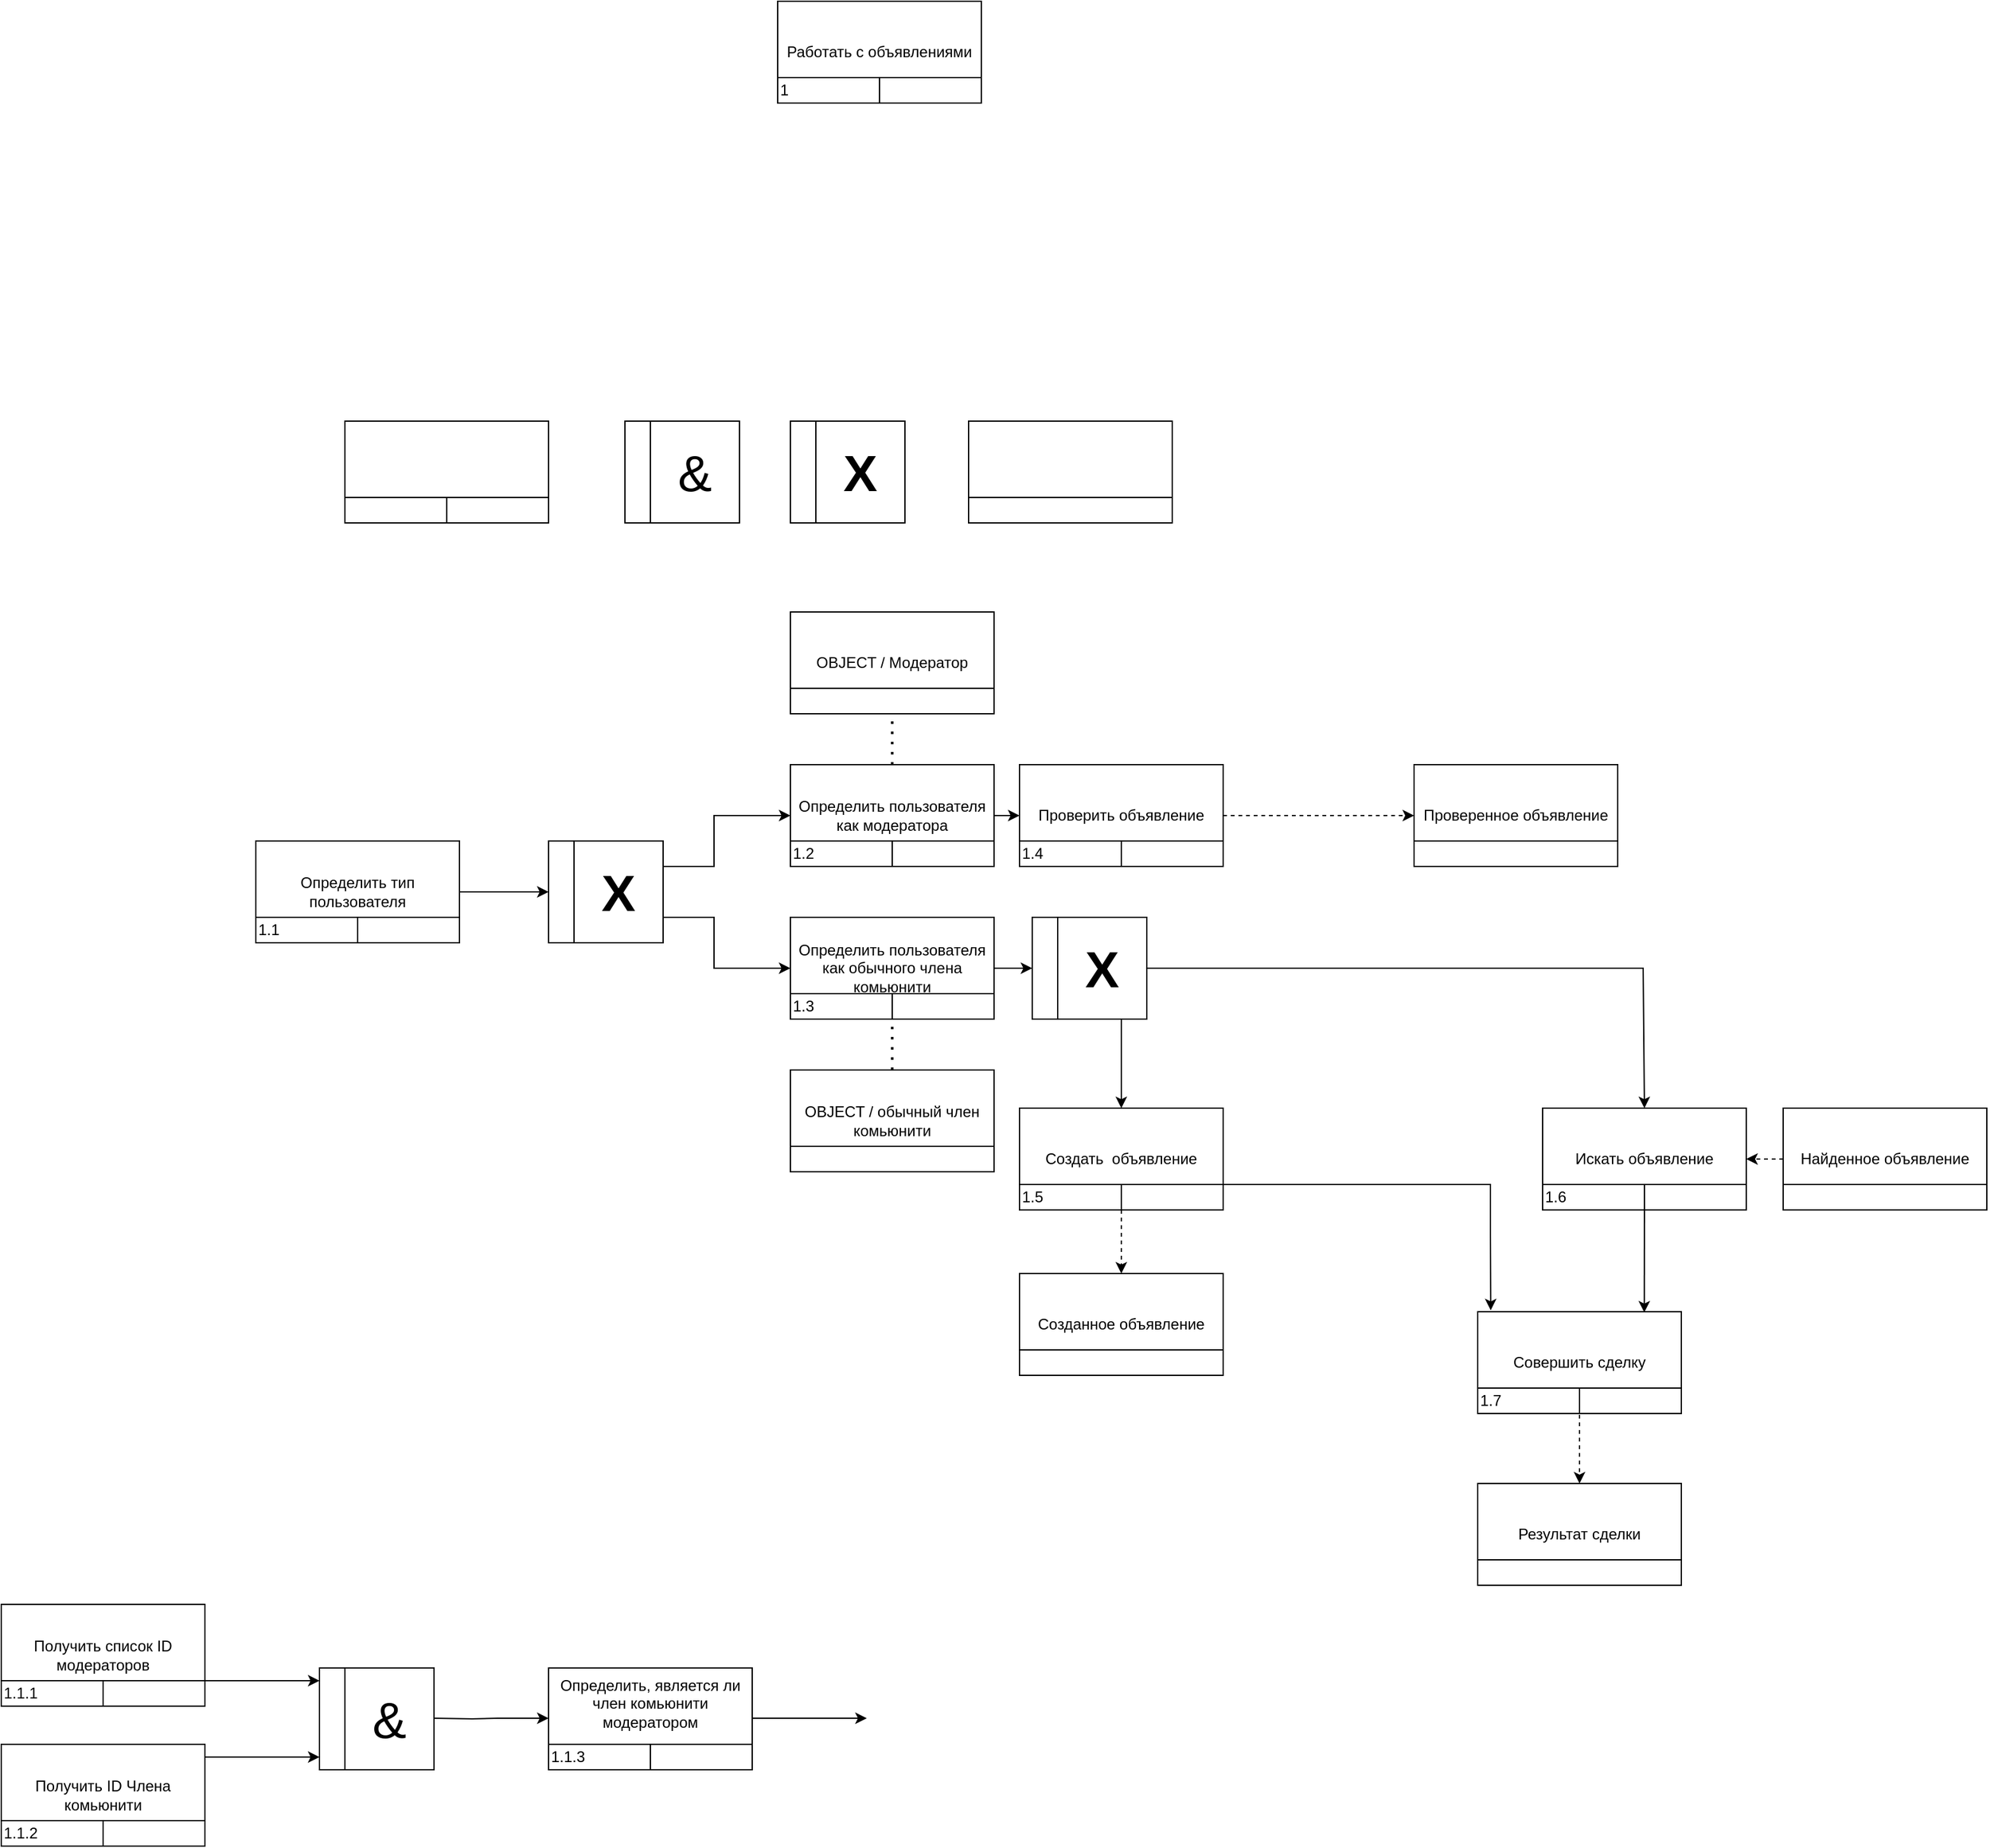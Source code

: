 <mxfile version="20.6.0" type="device"><diagram id="FwZdg2TpdPW3VDdeJU73" name="Страница 1"><mxGraphModel dx="1461" dy="1990" grid="1" gridSize="10" guides="1" tooltips="1" connect="1" arrows="1" fold="1" page="1" pageScale="1" pageWidth="827" pageHeight="1169" math="0" shadow="0"><root><mxCell id="0"/><mxCell id="1" parent="0"/><mxCell id="3XyFyOIq_jIV532k7MAP-18" value="ё" style="group" parent="1" vertex="1" connectable="0"><mxGeometry x="350" y="-30" width="160" height="80" as="geometry"/></mxCell><mxCell id="3XyFyOIq_jIV532k7MAP-9" value="" style="rounded=0;whiteSpace=wrap;html=1;" parent="3XyFyOIq_jIV532k7MAP-18" vertex="1"><mxGeometry width="160" height="80" as="geometry"/></mxCell><mxCell id="3XyFyOIq_jIV532k7MAP-10" value="" style="endArrow=none;html=1;rounded=0;exitX=0;exitY=0.75;exitDx=0;exitDy=0;entryX=1;entryY=0.75;entryDx=0;entryDy=0;" parent="3XyFyOIq_jIV532k7MAP-18" source="3XyFyOIq_jIV532k7MAP-9" target="3XyFyOIq_jIV532k7MAP-9" edge="1"><mxGeometry width="50" height="50" relative="1" as="geometry"><mxPoint x="90" y="80" as="sourcePoint"/><mxPoint x="140" y="30" as="targetPoint"/></mxGeometry></mxCell><mxCell id="3XyFyOIq_jIV532k7MAP-11" value="" style="rounded=0;whiteSpace=wrap;html=1;" parent="3XyFyOIq_jIV532k7MAP-18" vertex="1"><mxGeometry y="60" width="80" height="20" as="geometry"/></mxCell><mxCell id="3XyFyOIq_jIV532k7MAP-19" value="" style="group" parent="1" vertex="1" connectable="0"><mxGeometry x="570" y="-30" width="90" height="80" as="geometry"/></mxCell><mxCell id="3XyFyOIq_jIV532k7MAP-15" value="&amp;amp;" style="rounded=0;whiteSpace=wrap;html=1;fontSize=40;align=center;" parent="3XyFyOIq_jIV532k7MAP-19" vertex="1"><mxGeometry x="20" width="70" height="80" as="geometry"/></mxCell><mxCell id="3XyFyOIq_jIV532k7MAP-16" value="" style="rounded=0;whiteSpace=wrap;html=1;" parent="3XyFyOIq_jIV532k7MAP-19" vertex="1"><mxGeometry width="20" height="80" as="geometry"/></mxCell><mxCell id="3XyFyOIq_jIV532k7MAP-24" value="" style="group" parent="3XyFyOIq_jIV532k7MAP-19" vertex="1" connectable="0"><mxGeometry width="90" height="80" as="geometry"/></mxCell><mxCell id="3XyFyOIq_jIV532k7MAP-25" value="&amp;amp;" style="rounded=0;whiteSpace=wrap;html=1;fontSize=40;align=center;" parent="3XyFyOIq_jIV532k7MAP-24" vertex="1"><mxGeometry x="20" width="70" height="80" as="geometry"/></mxCell><mxCell id="3XyFyOIq_jIV532k7MAP-26" value="" style="rounded=0;whiteSpace=wrap;html=1;" parent="3XyFyOIq_jIV532k7MAP-24" vertex="1"><mxGeometry width="20" height="80" as="geometry"/></mxCell><mxCell id="3XyFyOIq_jIV532k7MAP-20" value="ё" style="group;align=left;" parent="1" vertex="1" connectable="0"><mxGeometry x="280" y="300" width="160" height="80" as="geometry"/></mxCell><mxCell id="3XyFyOIq_jIV532k7MAP-21" value="Определить тип пользователя" style="rounded=0;whiteSpace=wrap;html=1;" parent="3XyFyOIq_jIV532k7MAP-20" vertex="1"><mxGeometry width="160" height="80" as="geometry"/></mxCell><mxCell id="3XyFyOIq_jIV532k7MAP-22" value="" style="endArrow=none;html=1;rounded=0;exitX=0;exitY=0.75;exitDx=0;exitDy=0;entryX=1;entryY=0.75;entryDx=0;entryDy=0;" parent="3XyFyOIq_jIV532k7MAP-20" source="3XyFyOIq_jIV532k7MAP-21" target="3XyFyOIq_jIV532k7MAP-21" edge="1"><mxGeometry width="50" height="50" relative="1" as="geometry"><mxPoint x="90" y="80" as="sourcePoint"/><mxPoint x="140" y="30" as="targetPoint"/></mxGeometry></mxCell><mxCell id="3XyFyOIq_jIV532k7MAP-23" value="1.1" style="rounded=0;whiteSpace=wrap;html=1;align=left;" parent="3XyFyOIq_jIV532k7MAP-20" vertex="1"><mxGeometry y="60" width="80" height="20" as="geometry"/></mxCell><mxCell id="3XyFyOIq_jIV532k7MAP-31" value="" style="group" parent="1" vertex="1" connectable="0"><mxGeometry x="700" y="-30" width="90" height="80" as="geometry"/></mxCell><mxCell id="3XyFyOIq_jIV532k7MAP-32" value="&amp;amp;" style="rounded=0;whiteSpace=wrap;html=1;fontSize=40;align=center;" parent="3XyFyOIq_jIV532k7MAP-31" vertex="1"><mxGeometry x="20" width="70" height="80" as="geometry"/></mxCell><mxCell id="3XyFyOIq_jIV532k7MAP-33" value="" style="rounded=0;whiteSpace=wrap;html=1;" parent="3XyFyOIq_jIV532k7MAP-31" vertex="1"><mxGeometry width="20" height="80" as="geometry"/></mxCell><mxCell id="3XyFyOIq_jIV532k7MAP-34" value="" style="group" parent="3XyFyOIq_jIV532k7MAP-31" vertex="1" connectable="0"><mxGeometry width="90" height="80" as="geometry"/></mxCell><mxCell id="3XyFyOIq_jIV532k7MAP-35" value="&lt;b&gt;X&lt;/b&gt;" style="rounded=0;whiteSpace=wrap;html=1;fontSize=40;align=center;" parent="3XyFyOIq_jIV532k7MAP-34" vertex="1"><mxGeometry x="20" width="70" height="80" as="geometry"/></mxCell><mxCell id="3XyFyOIq_jIV532k7MAP-36" value="" style="rounded=0;whiteSpace=wrap;html=1;" parent="3XyFyOIq_jIV532k7MAP-34" vertex="1"><mxGeometry width="20" height="80" as="geometry"/></mxCell><mxCell id="3XyFyOIq_jIV532k7MAP-37" value="" style="group" parent="1" vertex="1" connectable="0"><mxGeometry x="510" y="300" width="90" height="80" as="geometry"/></mxCell><mxCell id="3XyFyOIq_jIV532k7MAP-38" value="&amp;amp;" style="rounded=0;whiteSpace=wrap;html=1;fontSize=40;align=center;" parent="3XyFyOIq_jIV532k7MAP-37" vertex="1"><mxGeometry x="20" width="70" height="80" as="geometry"/></mxCell><mxCell id="3XyFyOIq_jIV532k7MAP-39" value="" style="rounded=0;whiteSpace=wrap;html=1;" parent="3XyFyOIq_jIV532k7MAP-37" vertex="1"><mxGeometry width="20" height="80" as="geometry"/></mxCell><mxCell id="3XyFyOIq_jIV532k7MAP-40" value="" style="group" parent="3XyFyOIq_jIV532k7MAP-37" vertex="1" connectable="0"><mxGeometry width="90" height="80" as="geometry"/></mxCell><mxCell id="3XyFyOIq_jIV532k7MAP-41" value="&lt;b&gt;X&lt;/b&gt;" style="rounded=0;whiteSpace=wrap;html=1;fontSize=40;align=center;" parent="3XyFyOIq_jIV532k7MAP-40" vertex="1"><mxGeometry x="20" width="70" height="80" as="geometry"/></mxCell><mxCell id="3XyFyOIq_jIV532k7MAP-42" value="" style="rounded=0;whiteSpace=wrap;html=1;" parent="3XyFyOIq_jIV532k7MAP-40" vertex="1"><mxGeometry width="20" height="80" as="geometry"/></mxCell><mxCell id="3XyFyOIq_jIV532k7MAP-43" value="" style="endArrow=classic;html=1;rounded=0;fontSize=40;exitX=1;exitY=0.5;exitDx=0;exitDy=0;entryX=0;entryY=0.5;entryDx=0;entryDy=0;" parent="1" source="3XyFyOIq_jIV532k7MAP-21" target="3XyFyOIq_jIV532k7MAP-42" edge="1"><mxGeometry width="50" height="50" relative="1" as="geometry"><mxPoint x="460" y="330.0" as="sourcePoint"/><mxPoint x="520" y="330.0" as="targetPoint"/></mxGeometry></mxCell><mxCell id="3XyFyOIq_jIV532k7MAP-44" value="1" style="group;verticalAlign=top;horizontal=1;" parent="1" vertex="1" connectable="0"><mxGeometry x="700" y="360" width="160" height="80" as="geometry"/></mxCell><mxCell id="3XyFyOIq_jIV532k7MAP-45" value="Определить пользователя как обычного члена комьюнити" style="rounded=0;whiteSpace=wrap;html=1;" parent="3XyFyOIq_jIV532k7MAP-44" vertex="1"><mxGeometry width="160" height="80" as="geometry"/></mxCell><mxCell id="3XyFyOIq_jIV532k7MAP-46" value="" style="endArrow=none;html=1;rounded=0;exitX=0;exitY=0.75;exitDx=0;exitDy=0;entryX=1;entryY=0.75;entryDx=0;entryDy=0;" parent="3XyFyOIq_jIV532k7MAP-44" source="3XyFyOIq_jIV532k7MAP-45" target="3XyFyOIq_jIV532k7MAP-45" edge="1"><mxGeometry width="50" height="50" relative="1" as="geometry"><mxPoint x="90" y="80" as="sourcePoint"/><mxPoint x="140" y="30" as="targetPoint"/></mxGeometry></mxCell><mxCell id="3XyFyOIq_jIV532k7MAP-47" value="1.3" style="rounded=0;whiteSpace=wrap;html=1;align=left;" parent="3XyFyOIq_jIV532k7MAP-44" vertex="1"><mxGeometry y="60" width="80" height="20" as="geometry"/></mxCell><mxCell id="3XyFyOIq_jIV532k7MAP-48" value="ё" style="group" parent="1" vertex="1" connectable="0"><mxGeometry x="700" y="240" width="160" height="80" as="geometry"/></mxCell><mxCell id="3XyFyOIq_jIV532k7MAP-49" value="Определить пользователя как модератора" style="rounded=0;whiteSpace=wrap;html=1;" parent="3XyFyOIq_jIV532k7MAP-48" vertex="1"><mxGeometry width="160" height="80" as="geometry"/></mxCell><mxCell id="3XyFyOIq_jIV532k7MAP-50" value="" style="endArrow=none;html=1;rounded=0;exitX=0;exitY=0.75;exitDx=0;exitDy=0;entryX=1;entryY=0.75;entryDx=0;entryDy=0;" parent="3XyFyOIq_jIV532k7MAP-48" source="3XyFyOIq_jIV532k7MAP-49" target="3XyFyOIq_jIV532k7MAP-49" edge="1"><mxGeometry width="50" height="50" relative="1" as="geometry"><mxPoint x="90" y="80" as="sourcePoint"/><mxPoint x="140" y="30" as="targetPoint"/></mxGeometry></mxCell><mxCell id="3XyFyOIq_jIV532k7MAP-51" value="1.2" style="rounded=0;whiteSpace=wrap;html=1;align=left;" parent="3XyFyOIq_jIV532k7MAP-48" vertex="1"><mxGeometry y="60" width="80" height="20" as="geometry"/></mxCell><mxCell id="3XyFyOIq_jIV532k7MAP-53" value="" style="endArrow=classic;html=1;rounded=0;fontSize=40;exitX=1;exitY=0.25;exitDx=0;exitDy=0;entryX=0;entryY=0.5;entryDx=0;entryDy=0;" parent="1" source="3XyFyOIq_jIV532k7MAP-41" target="3XyFyOIq_jIV532k7MAP-49" edge="1"><mxGeometry width="50" height="50" relative="1" as="geometry"><mxPoint x="610" y="339.55" as="sourcePoint"/><mxPoint x="680" y="339.55" as="targetPoint"/><Array as="points"><mxPoint x="640" y="320"/><mxPoint x="640" y="280"/></Array></mxGeometry></mxCell><mxCell id="3XyFyOIq_jIV532k7MAP-56" value="" style="endArrow=classic;html=1;rounded=0;fontSize=40;exitX=1;exitY=0.75;exitDx=0;exitDy=0;entryX=0;entryY=0.5;entryDx=0;entryDy=0;" parent="1" source="3XyFyOIq_jIV532k7MAP-41" target="3XyFyOIq_jIV532k7MAP-45" edge="1"><mxGeometry width="50" height="50" relative="1" as="geometry"><mxPoint x="610" y="360.0" as="sourcePoint"/><mxPoint x="710" y="320" as="targetPoint"/><Array as="points"><mxPoint x="640" y="360"/><mxPoint x="640" y="400"/></Array></mxGeometry></mxCell><mxCell id="3XyFyOIq_jIV532k7MAP-57" value="ё" style="group" parent="1" vertex="1" connectable="0"><mxGeometry x="880" y="240" width="160" height="80" as="geometry"/></mxCell><mxCell id="3XyFyOIq_jIV532k7MAP-58" value="Проверить объявление" style="rounded=0;whiteSpace=wrap;html=1;" parent="3XyFyOIq_jIV532k7MAP-57" vertex="1"><mxGeometry width="160" height="80" as="geometry"/></mxCell><mxCell id="3XyFyOIq_jIV532k7MAP-59" value="" style="endArrow=none;html=1;rounded=0;exitX=0;exitY=0.75;exitDx=0;exitDy=0;entryX=1;entryY=0.75;entryDx=0;entryDy=0;" parent="3XyFyOIq_jIV532k7MAP-57" source="3XyFyOIq_jIV532k7MAP-58" target="3XyFyOIq_jIV532k7MAP-58" edge="1"><mxGeometry width="50" height="50" relative="1" as="geometry"><mxPoint x="90" y="80" as="sourcePoint"/><mxPoint x="140" y="30" as="targetPoint"/></mxGeometry></mxCell><mxCell id="3XyFyOIq_jIV532k7MAP-60" value="1.4" style="rounded=0;whiteSpace=wrap;html=1;align=left;" parent="3XyFyOIq_jIV532k7MAP-57" vertex="1"><mxGeometry y="60" width="80" height="20" as="geometry"/></mxCell><mxCell id="3XyFyOIq_jIV532k7MAP-61" value="ё" style="group" parent="1" vertex="1" connectable="0"><mxGeometry x="1291" y="510" width="160" height="80" as="geometry"/></mxCell><mxCell id="3XyFyOIq_jIV532k7MAP-62" value="Искать объявление" style="rounded=0;whiteSpace=wrap;html=1;" parent="3XyFyOIq_jIV532k7MAP-61" vertex="1"><mxGeometry width="160" height="80" as="geometry"/></mxCell><mxCell id="3XyFyOIq_jIV532k7MAP-63" value="" style="endArrow=none;html=1;rounded=0;exitX=0;exitY=0.75;exitDx=0;exitDy=0;entryX=1;entryY=0.75;entryDx=0;entryDy=0;" parent="3XyFyOIq_jIV532k7MAP-61" source="3XyFyOIq_jIV532k7MAP-62" target="3XyFyOIq_jIV532k7MAP-62" edge="1"><mxGeometry width="50" height="50" relative="1" as="geometry"><mxPoint x="90" y="80" as="sourcePoint"/><mxPoint x="140" y="30" as="targetPoint"/></mxGeometry></mxCell><mxCell id="3XyFyOIq_jIV532k7MAP-64" value="1.6" style="rounded=0;whiteSpace=wrap;html=1;align=left;" parent="3XyFyOIq_jIV532k7MAP-61" vertex="1"><mxGeometry y="60" width="80" height="20" as="geometry"/></mxCell><mxCell id="3XyFyOIq_jIV532k7MAP-69" value="" style="group" parent="1" vertex="1" connectable="0"><mxGeometry x="890" y="360" width="90" height="80" as="geometry"/></mxCell><mxCell id="3XyFyOIq_jIV532k7MAP-70" value="&amp;amp;" style="rounded=0;whiteSpace=wrap;html=1;fontSize=40;align=center;" parent="3XyFyOIq_jIV532k7MAP-69" vertex="1"><mxGeometry x="20" width="70" height="80" as="geometry"/></mxCell><mxCell id="3XyFyOIq_jIV532k7MAP-71" value="" style="rounded=0;whiteSpace=wrap;html=1;" parent="3XyFyOIq_jIV532k7MAP-69" vertex="1"><mxGeometry width="20" height="80" as="geometry"/></mxCell><mxCell id="3XyFyOIq_jIV532k7MAP-72" value="" style="group" parent="3XyFyOIq_jIV532k7MAP-69" vertex="1" connectable="0"><mxGeometry width="90" height="80" as="geometry"/></mxCell><mxCell id="3XyFyOIq_jIV532k7MAP-73" value="&lt;b&gt;X&lt;/b&gt;" style="rounded=0;whiteSpace=wrap;html=1;fontSize=40;align=center;" parent="3XyFyOIq_jIV532k7MAP-72" vertex="1"><mxGeometry x="20" width="70" height="80" as="geometry"/></mxCell><mxCell id="3XyFyOIq_jIV532k7MAP-74" value="" style="rounded=0;whiteSpace=wrap;html=1;" parent="3XyFyOIq_jIV532k7MAP-72" vertex="1"><mxGeometry width="20" height="80" as="geometry"/></mxCell><mxCell id="3XyFyOIq_jIV532k7MAP-75" value="" style="endArrow=classic;html=1;rounded=0;fontSize=40;exitX=1;exitY=0.5;exitDx=0;exitDy=0;entryX=0;entryY=0.5;entryDx=0;entryDy=0;" parent="1" source="3XyFyOIq_jIV532k7MAP-45" target="3XyFyOIq_jIV532k7MAP-74" edge="1"><mxGeometry width="50" height="50" relative="1" as="geometry"><mxPoint x="450" y="350.0" as="sourcePoint"/><mxPoint x="520" y="350.0" as="targetPoint"/></mxGeometry></mxCell><mxCell id="3XyFyOIq_jIV532k7MAP-66" value="Создать&amp;nbsp; объявление" style="rounded=0;whiteSpace=wrap;html=1;" parent="1" vertex="1"><mxGeometry x="880" y="510" width="160" height="80" as="geometry"/></mxCell><mxCell id="3XyFyOIq_jIV532k7MAP-67" value="" style="endArrow=none;html=1;rounded=0;exitX=0;exitY=0.75;exitDx=0;exitDy=0;entryX=1;entryY=0.75;entryDx=0;entryDy=0;" parent="1" source="3XyFyOIq_jIV532k7MAP-66" target="3XyFyOIq_jIV532k7MAP-66" edge="1"><mxGeometry width="50" height="50" relative="1" as="geometry"><mxPoint x="1330" y="490" as="sourcePoint"/><mxPoint x="1380" y="440" as="targetPoint"/></mxGeometry></mxCell><mxCell id="3XyFyOIq_jIV532k7MAP-76" value="" style="endArrow=classic;html=1;rounded=0;fontSize=40;exitX=1;exitY=0.5;exitDx=0;exitDy=0;entryX=0.5;entryY=0;entryDx=0;entryDy=0;" parent="1" source="3XyFyOIq_jIV532k7MAP-73" target="3XyFyOIq_jIV532k7MAP-62" edge="1"><mxGeometry width="50" height="50" relative="1" as="geometry"><mxPoint x="460" y="360.0" as="sourcePoint"/><mxPoint x="530" y="360.0" as="targetPoint"/><Array as="points"><mxPoint x="1300" y="400"/><mxPoint x="1370" y="400"/></Array></mxGeometry></mxCell><mxCell id="3XyFyOIq_jIV532k7MAP-77" value="" style="endArrow=classic;html=1;rounded=0;fontSize=40;entryX=0.5;entryY=0;entryDx=0;entryDy=0;" parent="1" target="3XyFyOIq_jIV532k7MAP-66" edge="1"><mxGeometry width="50" height="50" relative="1" as="geometry"><mxPoint x="960" y="440" as="sourcePoint"/><mxPoint x="1050" y="350.0" as="targetPoint"/><Array as="points"/></mxGeometry></mxCell><mxCell id="3XyFyOIq_jIV532k7MAP-80" value="" style="endArrow=classic;html=1;rounded=0;fontSize=40;exitX=1;exitY=0.5;exitDx=0;exitDy=0;entryX=0;entryY=0.5;entryDx=0;entryDy=0;" parent="1" source="3XyFyOIq_jIV532k7MAP-49" target="3XyFyOIq_jIV532k7MAP-58" edge="1"><mxGeometry width="50" height="50" relative="1" as="geometry"><mxPoint x="450" y="350" as="sourcePoint"/><mxPoint x="520" y="350" as="targetPoint"/></mxGeometry></mxCell><mxCell id="3XyFyOIq_jIV532k7MAP-81" value="ё" style="group" parent="1" vertex="1" connectable="0"><mxGeometry x="840" y="-30" width="160" height="80" as="geometry"/></mxCell><mxCell id="3XyFyOIq_jIV532k7MAP-82" value="" style="rounded=0;whiteSpace=wrap;html=1;" parent="3XyFyOIq_jIV532k7MAP-81" vertex="1"><mxGeometry width="160" height="80" as="geometry"/></mxCell><mxCell id="3XyFyOIq_jIV532k7MAP-83" value="" style="endArrow=none;html=1;rounded=0;exitX=0;exitY=0.75;exitDx=0;exitDy=0;entryX=1;entryY=0.75;entryDx=0;entryDy=0;" parent="3XyFyOIq_jIV532k7MAP-81" source="3XyFyOIq_jIV532k7MAP-82" target="3XyFyOIq_jIV532k7MAP-82" edge="1"><mxGeometry width="50" height="50" relative="1" as="geometry"><mxPoint x="90" y="80" as="sourcePoint"/><mxPoint x="140" y="30" as="targetPoint"/></mxGeometry></mxCell><mxCell id="3XyFyOIq_jIV532k7MAP-86" value="OBJECT / Модератор" style="rounded=0;whiteSpace=wrap;html=1;" parent="1" vertex="1"><mxGeometry x="700" y="120" width="160" height="80" as="geometry"/></mxCell><mxCell id="3XyFyOIq_jIV532k7MAP-87" value="" style="endArrow=none;html=1;rounded=0;exitX=0;exitY=0.75;exitDx=0;exitDy=0;entryX=1;entryY=0.75;entryDx=0;entryDy=0;" parent="1" source="3XyFyOIq_jIV532k7MAP-86" target="3XyFyOIq_jIV532k7MAP-86" edge="1"><mxGeometry width="50" height="50" relative="1" as="geometry"><mxPoint x="940" y="120" as="sourcePoint"/><mxPoint x="990" y="70" as="targetPoint"/></mxGeometry></mxCell><mxCell id="3XyFyOIq_jIV532k7MAP-88" value="" style="endArrow=none;dashed=1;html=1;dashPattern=1 3;strokeWidth=2;rounded=0;fontSize=40;entryX=0.5;entryY=1;entryDx=0;entryDy=0;exitX=0.5;exitY=0;exitDx=0;exitDy=0;" parent="1" source="3XyFyOIq_jIV532k7MAP-49" target="3XyFyOIq_jIV532k7MAP-86" edge="1"><mxGeometry width="50" height="50" relative="1" as="geometry"><mxPoint x="780" y="300" as="sourcePoint"/><mxPoint x="830" y="250" as="targetPoint"/></mxGeometry></mxCell><mxCell id="3XyFyOIq_jIV532k7MAP-89" value="ё" style="group" parent="1" vertex="1" connectable="0"><mxGeometry x="700" y="480" width="160" height="80" as="geometry"/></mxCell><mxCell id="3XyFyOIq_jIV532k7MAP-90" value="OBJECT / обычный член комьюнити" style="rounded=0;whiteSpace=wrap;html=1;" parent="3XyFyOIq_jIV532k7MAP-89" vertex="1"><mxGeometry width="160" height="80" as="geometry"/></mxCell><mxCell id="3XyFyOIq_jIV532k7MAP-91" value="" style="endArrow=none;html=1;rounded=0;exitX=0;exitY=0.75;exitDx=0;exitDy=0;entryX=1;entryY=0.75;entryDx=0;entryDy=0;" parent="3XyFyOIq_jIV532k7MAP-89" source="3XyFyOIq_jIV532k7MAP-90" target="3XyFyOIq_jIV532k7MAP-90" edge="1"><mxGeometry width="50" height="50" relative="1" as="geometry"><mxPoint x="90" y="80" as="sourcePoint"/><mxPoint x="140" y="30" as="targetPoint"/></mxGeometry></mxCell><mxCell id="3XyFyOIq_jIV532k7MAP-92" value="" style="endArrow=none;dashed=1;html=1;dashPattern=1 3;strokeWidth=2;rounded=0;fontSize=40;entryX=0.5;entryY=1;entryDx=0;entryDy=0;exitX=0.5;exitY=0;exitDx=0;exitDy=0;" parent="1" source="3XyFyOIq_jIV532k7MAP-90" target="3XyFyOIq_jIV532k7MAP-45" edge="1"><mxGeometry width="50" height="50" relative="1" as="geometry"><mxPoint x="790" y="250" as="sourcePoint"/><mxPoint x="790" y="210" as="targetPoint"/></mxGeometry></mxCell><mxCell id="3XyFyOIq_jIV532k7MAP-94" value="ё" style="group" parent="1" vertex="1" connectable="0"><mxGeometry x="1190" y="240" width="160" height="80" as="geometry"/></mxCell><mxCell id="3XyFyOIq_jIV532k7MAP-95" value="Проверенное объявление" style="rounded=0;whiteSpace=wrap;html=1;" parent="3XyFyOIq_jIV532k7MAP-94" vertex="1"><mxGeometry width="160" height="80" as="geometry"/></mxCell><mxCell id="3XyFyOIq_jIV532k7MAP-96" value="" style="endArrow=none;html=1;rounded=0;exitX=0;exitY=0.75;exitDx=0;exitDy=0;entryX=1;entryY=0.75;entryDx=0;entryDy=0;" parent="3XyFyOIq_jIV532k7MAP-94" source="3XyFyOIq_jIV532k7MAP-95" target="3XyFyOIq_jIV532k7MAP-95" edge="1"><mxGeometry width="50" height="50" relative="1" as="geometry"><mxPoint x="90" y="80" as="sourcePoint"/><mxPoint x="140" y="30" as="targetPoint"/></mxGeometry></mxCell><mxCell id="3XyFyOIq_jIV532k7MAP-98" value="" style="endArrow=classic;html=1;rounded=0;fontSize=40;dashed=1;entryX=0;entryY=0.5;entryDx=0;entryDy=0;exitX=1;exitY=0.5;exitDx=0;exitDy=0;" parent="1" source="3XyFyOIq_jIV532k7MAP-58" target="3XyFyOIq_jIV532k7MAP-95" edge="1"><mxGeometry width="50" height="50" relative="1" as="geometry"><mxPoint x="1050" y="400" as="sourcePoint"/><mxPoint x="1100" y="350" as="targetPoint"/></mxGeometry></mxCell><mxCell id="3XyFyOIq_jIV532k7MAP-99" value="ё" style="group" parent="1" vertex="1" connectable="0"><mxGeometry x="880" y="640" width="160" height="80" as="geometry"/></mxCell><mxCell id="3XyFyOIq_jIV532k7MAP-100" value="Созданное объявление" style="rounded=0;whiteSpace=wrap;html=1;" parent="3XyFyOIq_jIV532k7MAP-99" vertex="1"><mxGeometry width="160" height="80" as="geometry"/></mxCell><mxCell id="3XyFyOIq_jIV532k7MAP-101" value="" style="endArrow=none;html=1;rounded=0;exitX=0;exitY=0.75;exitDx=0;exitDy=0;entryX=1;entryY=0.75;entryDx=0;entryDy=0;" parent="3XyFyOIq_jIV532k7MAP-99" source="3XyFyOIq_jIV532k7MAP-100" target="3XyFyOIq_jIV532k7MAP-100" edge="1"><mxGeometry width="50" height="50" relative="1" as="geometry"><mxPoint x="90" y="80" as="sourcePoint"/><mxPoint x="140" y="30" as="targetPoint"/></mxGeometry></mxCell><mxCell id="3XyFyOIq_jIV532k7MAP-102" value="" style="endArrow=classic;html=1;rounded=0;fontSize=40;dashed=1;entryX=0.5;entryY=0;entryDx=0;entryDy=0;exitX=0.5;exitY=1;exitDx=0;exitDy=0;" parent="1" source="3XyFyOIq_jIV532k7MAP-66" target="3XyFyOIq_jIV532k7MAP-100" edge="1"><mxGeometry width="50" height="50" relative="1" as="geometry"><mxPoint x="829" y="680" as="sourcePoint"/><mxPoint x="889" y="750" as="targetPoint"/></mxGeometry></mxCell><mxCell id="3XyFyOIq_jIV532k7MAP-103" value="" style="group" parent="1" vertex="1" connectable="0"><mxGeometry x="1150" y="655" width="160" height="80" as="geometry"/></mxCell><mxCell id="U55a9SkXFTh6ZQgZB0ZY-15" value="ё" style="group" vertex="1" connectable="0" parent="3XyFyOIq_jIV532k7MAP-103"><mxGeometry x="90" y="150" width="160" height="80" as="geometry"/></mxCell><mxCell id="U55a9SkXFTh6ZQgZB0ZY-16" value="Результат сделки" style="rounded=0;whiteSpace=wrap;html=1;" vertex="1" parent="U55a9SkXFTh6ZQgZB0ZY-15"><mxGeometry width="160" height="80" as="geometry"/></mxCell><mxCell id="U55a9SkXFTh6ZQgZB0ZY-17" value="" style="endArrow=none;html=1;rounded=0;exitX=0;exitY=0.75;exitDx=0;exitDy=0;entryX=1;entryY=0.75;entryDx=0;entryDy=0;" edge="1" parent="U55a9SkXFTh6ZQgZB0ZY-15" source="U55a9SkXFTh6ZQgZB0ZY-16" target="U55a9SkXFTh6ZQgZB0ZY-16"><mxGeometry width="50" height="50" relative="1" as="geometry"><mxPoint x="90" y="80" as="sourcePoint"/><mxPoint x="140" y="30" as="targetPoint"/></mxGeometry></mxCell><mxCell id="3XyFyOIq_jIV532k7MAP-106" value="" style="endArrow=classic;html=1;rounded=0;fontSize=40;dashed=1;exitX=0;exitY=0.5;exitDx=0;exitDy=0;entryX=1;entryY=0.5;entryDx=0;entryDy=0;" parent="1" source="3XyFyOIq_jIV532k7MAP-104" target="3XyFyOIq_jIV532k7MAP-62" edge="1"><mxGeometry width="50" height="50" relative="1" as="geometry"><mxPoint x="1430" y="620" as="sourcePoint"/><mxPoint x="1371" y="590" as="targetPoint"/></mxGeometry></mxCell><mxCell id="U55a9SkXFTh6ZQgZB0ZY-4" value="1.5" style="rounded=0;whiteSpace=wrap;html=1;align=left;" vertex="1" parent="1"><mxGeometry x="880" y="570" width="80" height="20" as="geometry"/></mxCell><mxCell id="U55a9SkXFTh6ZQgZB0ZY-5" value="" style="group" vertex="1" connectable="0" parent="1"><mxGeometry x="1240" y="670" width="160" height="80" as="geometry"/></mxCell><mxCell id="U55a9SkXFTh6ZQgZB0ZY-1" value="Совершить сделку" style="rounded=0;whiteSpace=wrap;html=1;" vertex="1" parent="U55a9SkXFTh6ZQgZB0ZY-5"><mxGeometry width="160" height="80" as="geometry"/></mxCell><mxCell id="U55a9SkXFTh6ZQgZB0ZY-2" value="" style="endArrow=none;html=1;rounded=0;exitX=0;exitY=0.75;exitDx=0;exitDy=0;entryX=1;entryY=0.75;entryDx=0;entryDy=0;" edge="1" parent="U55a9SkXFTh6ZQgZB0ZY-5" source="U55a9SkXFTh6ZQgZB0ZY-1" target="U55a9SkXFTh6ZQgZB0ZY-1"><mxGeometry width="50" height="50" relative="1" as="geometry"><mxPoint x="450" y="-20" as="sourcePoint"/><mxPoint x="500" y="-70" as="targetPoint"/></mxGeometry></mxCell><mxCell id="U55a9SkXFTh6ZQgZB0ZY-3" value="1.7" style="rounded=0;whiteSpace=wrap;html=1;align=left;" vertex="1" parent="U55a9SkXFTh6ZQgZB0ZY-5"><mxGeometry y="60" width="80" height="20" as="geometry"/></mxCell><mxCell id="U55a9SkXFTh6ZQgZB0ZY-12" value="" style="endArrow=classic;html=1;rounded=0;entryX=0.064;entryY=-0.014;entryDx=0;entryDy=0;exitX=1;exitY=0.75;exitDx=0;exitDy=0;entryPerimeter=0;" edge="1" parent="1" source="3XyFyOIq_jIV532k7MAP-66" target="U55a9SkXFTh6ZQgZB0ZY-1"><mxGeometry width="50" height="50" relative="1" as="geometry"><mxPoint x="820" y="680" as="sourcePoint"/><mxPoint x="870" y="630" as="targetPoint"/><Array as="points"><mxPoint x="1130" y="570"/><mxPoint x="1250" y="570"/><mxPoint x="1250" y="610"/></Array></mxGeometry></mxCell><mxCell id="U55a9SkXFTh6ZQgZB0ZY-13" value="" style="endArrow=classic;html=1;rounded=0;exitX=1;exitY=1;exitDx=0;exitDy=0;entryX=0.818;entryY=0.007;entryDx=0;entryDy=0;entryPerimeter=0;" edge="1" parent="1" source="3XyFyOIq_jIV532k7MAP-64" target="U55a9SkXFTh6ZQgZB0ZY-1"><mxGeometry width="50" height="50" relative="1" as="geometry"><mxPoint x="1060" y="560" as="sourcePoint"/><mxPoint x="1420" y="650" as="targetPoint"/><Array as="points"/></mxGeometry></mxCell><mxCell id="U55a9SkXFTh6ZQgZB0ZY-14" value="" style="endArrow=classic;html=1;rounded=0;fontSize=40;dashed=1;exitX=1;exitY=0.75;exitDx=0;exitDy=0;" edge="1" parent="1" source="U55a9SkXFTh6ZQgZB0ZY-3"><mxGeometry width="50" height="50" relative="1" as="geometry"><mxPoint x="1310" y="850" as="sourcePoint"/><mxPoint x="1320" y="805" as="targetPoint"/></mxGeometry></mxCell><mxCell id="U55a9SkXFTh6ZQgZB0ZY-18" value="ё" style="group;align=left;" vertex="1" connectable="0" parent="1"><mxGeometry x="690" y="-360" width="160" height="80" as="geometry"/></mxCell><mxCell id="U55a9SkXFTh6ZQgZB0ZY-19" value="Работать с объявлениями" style="rounded=0;whiteSpace=wrap;html=1;" vertex="1" parent="U55a9SkXFTh6ZQgZB0ZY-18"><mxGeometry width="160" height="80" as="geometry"/></mxCell><mxCell id="U55a9SkXFTh6ZQgZB0ZY-20" value="" style="endArrow=none;html=1;rounded=0;exitX=0;exitY=0.75;exitDx=0;exitDy=0;entryX=1;entryY=0.75;entryDx=0;entryDy=0;" edge="1" parent="U55a9SkXFTh6ZQgZB0ZY-18" source="U55a9SkXFTh6ZQgZB0ZY-19" target="U55a9SkXFTh6ZQgZB0ZY-19"><mxGeometry width="50" height="50" relative="1" as="geometry"><mxPoint x="90" y="80" as="sourcePoint"/><mxPoint x="140" y="30" as="targetPoint"/></mxGeometry></mxCell><mxCell id="U55a9SkXFTh6ZQgZB0ZY-21" value="1" style="rounded=0;whiteSpace=wrap;html=1;align=left;" vertex="1" parent="U55a9SkXFTh6ZQgZB0ZY-18"><mxGeometry y="60" width="80" height="20" as="geometry"/></mxCell><mxCell id="U55a9SkXFTh6ZQgZB0ZY-40" value="" style="group" vertex="1" connectable="0" parent="1"><mxGeometry x="80" y="1010" width="160" height="80" as="geometry"/></mxCell><mxCell id="U55a9SkXFTh6ZQgZB0ZY-37" value="Получить ID Члена комьюнити" style="rounded=0;whiteSpace=wrap;html=1;" vertex="1" parent="U55a9SkXFTh6ZQgZB0ZY-40"><mxGeometry width="160" height="80" as="geometry"/></mxCell><mxCell id="U55a9SkXFTh6ZQgZB0ZY-38" value="" style="endArrow=none;html=1;rounded=0;exitX=0;exitY=0.75;exitDx=0;exitDy=0;entryX=1;entryY=0.75;entryDx=0;entryDy=0;" edge="1" parent="U55a9SkXFTh6ZQgZB0ZY-40" source="U55a9SkXFTh6ZQgZB0ZY-37" target="U55a9SkXFTh6ZQgZB0ZY-37"><mxGeometry width="50" height="50" relative="1" as="geometry"><mxPoint x="100" y="90" as="sourcePoint"/><mxPoint x="150" y="40" as="targetPoint"/></mxGeometry></mxCell><mxCell id="U55a9SkXFTh6ZQgZB0ZY-39" value="1.1.2" style="rounded=0;whiteSpace=wrap;html=1;align=left;" vertex="1" parent="U55a9SkXFTh6ZQgZB0ZY-40"><mxGeometry y="60" width="80" height="20" as="geometry"/></mxCell><mxCell id="U55a9SkXFTh6ZQgZB0ZY-41" value="Получить список ID модераторов" style="rounded=0;whiteSpace=wrap;html=1;" vertex="1" parent="1"><mxGeometry x="80" y="900" width="160" height="80" as="geometry"/></mxCell><mxCell id="U55a9SkXFTh6ZQgZB0ZY-42" value="" style="endArrow=none;html=1;rounded=0;exitX=0;exitY=0.75;exitDx=0;exitDy=0;entryX=1;entryY=0.75;entryDx=0;entryDy=0;" edge="1" parent="1" source="U55a9SkXFTh6ZQgZB0ZY-41" target="U55a9SkXFTh6ZQgZB0ZY-41"><mxGeometry width="50" height="50" relative="1" as="geometry"><mxPoint x="180" y="990" as="sourcePoint"/><mxPoint x="230" y="940" as="targetPoint"/></mxGeometry></mxCell><mxCell id="U55a9SkXFTh6ZQgZB0ZY-43" value="1.1.1" style="rounded=0;whiteSpace=wrap;html=1;align=left;" vertex="1" parent="1"><mxGeometry x="80" y="960" width="80" height="20" as="geometry"/></mxCell><mxCell id="U55a9SkXFTh6ZQgZB0ZY-44" value="" style="group" vertex="1" connectable="0" parent="1"><mxGeometry x="330" y="950" width="90" height="80" as="geometry"/></mxCell><mxCell id="U55a9SkXFTh6ZQgZB0ZY-45" value="&amp;amp;" style="rounded=0;whiteSpace=wrap;html=1;fontSize=40;align=center;" vertex="1" parent="U55a9SkXFTh6ZQgZB0ZY-44"><mxGeometry x="20" width="70" height="80" as="geometry"/></mxCell><mxCell id="U55a9SkXFTh6ZQgZB0ZY-46" value="" style="rounded=0;whiteSpace=wrap;html=1;" vertex="1" parent="U55a9SkXFTh6ZQgZB0ZY-44"><mxGeometry width="20" height="80" as="geometry"/></mxCell><mxCell id="U55a9SkXFTh6ZQgZB0ZY-47" value="" style="group" vertex="1" connectable="0" parent="U55a9SkXFTh6ZQgZB0ZY-44"><mxGeometry width="90" height="80" as="geometry"/></mxCell><mxCell id="U55a9SkXFTh6ZQgZB0ZY-48" value="&amp;amp;" style="rounded=0;whiteSpace=wrap;html=1;fontSize=40;align=center;" vertex="1" parent="U55a9SkXFTh6ZQgZB0ZY-47"><mxGeometry x="20" width="70" height="80" as="geometry"/></mxCell><mxCell id="U55a9SkXFTh6ZQgZB0ZY-49" value="" style="rounded=0;whiteSpace=wrap;html=1;" vertex="1" parent="U55a9SkXFTh6ZQgZB0ZY-47"><mxGeometry width="20" height="80" as="geometry"/></mxCell><mxCell id="U55a9SkXFTh6ZQgZB0ZY-50" value="" style="endArrow=classic;html=1;rounded=0;fontSize=40;exitX=1;exitY=0.75;exitDx=0;exitDy=0;" edge="1" parent="1" source="U55a9SkXFTh6ZQgZB0ZY-41"><mxGeometry width="50" height="50" relative="1" as="geometry"><mxPoint x="200" y="340" as="sourcePoint"/><mxPoint x="330" y="960" as="targetPoint"/><Array as="points"><mxPoint x="290" y="960"/></Array></mxGeometry></mxCell><mxCell id="U55a9SkXFTh6ZQgZB0ZY-51" value="" style="endArrow=classic;html=1;rounded=0;fontSize=40;exitX=1;exitY=0.75;exitDx=0;exitDy=0;" edge="1" parent="1"><mxGeometry width="50" height="50" relative="1" as="geometry"><mxPoint x="240" y="1020" as="sourcePoint"/><mxPoint x="330" y="1020" as="targetPoint"/><Array as="points"><mxPoint x="290" y="1020"/></Array></mxGeometry></mxCell><mxCell id="U55a9SkXFTh6ZQgZB0ZY-52" value="" style="endArrow=classic;html=1;rounded=0;fontSize=40;exitX=1;exitY=0.75;exitDx=0;exitDy=0;" edge="1" parent="1"><mxGeometry width="50" height="50" relative="1" as="geometry"><mxPoint x="420" y="989.5" as="sourcePoint"/><mxPoint x="510" y="989.5" as="targetPoint"/><Array as="points"><mxPoint x="450" y="990"/><mxPoint x="470" y="989.5"/></Array></mxGeometry></mxCell><mxCell id="U55a9SkXFTh6ZQgZB0ZY-53" value="Определить, является ли член комьюнити модератором" style="rounded=0;whiteSpace=wrap;html=1;verticalAlign=top;" vertex="1" parent="1"><mxGeometry x="510" y="950" width="160" height="80" as="geometry"/></mxCell><mxCell id="U55a9SkXFTh6ZQgZB0ZY-54" value="" style="endArrow=none;html=1;rounded=0;exitX=0;exitY=0.75;exitDx=0;exitDy=0;entryX=1;entryY=0.75;entryDx=0;entryDy=0;" edge="1" parent="1" source="U55a9SkXFTh6ZQgZB0ZY-53" target="U55a9SkXFTh6ZQgZB0ZY-53"><mxGeometry width="50" height="50" relative="1" as="geometry"><mxPoint x="610" y="1040" as="sourcePoint"/><mxPoint x="660" y="990" as="targetPoint"/></mxGeometry></mxCell><mxCell id="U55a9SkXFTh6ZQgZB0ZY-55" value="1.1.3" style="rounded=0;whiteSpace=wrap;html=1;align=left;" vertex="1" parent="1"><mxGeometry x="510" y="1010" width="80" height="20" as="geometry"/></mxCell><mxCell id="U55a9SkXFTh6ZQgZB0ZY-56" value="" style="endArrow=classic;html=1;rounded=0;fontSize=40;exitX=1;exitY=0.75;exitDx=0;exitDy=0;" edge="1" parent="1"><mxGeometry width="50" height="50" relative="1" as="geometry"><mxPoint x="670" y="989.52" as="sourcePoint"/><mxPoint x="760" y="989.52" as="targetPoint"/><Array as="points"><mxPoint x="720" y="989.52"/></Array></mxGeometry></mxCell><mxCell id="3XyFyOIq_jIV532k7MAP-104" value="Найденное объявление" style="rounded=0;whiteSpace=wrap;html=1;" parent="1" vertex="1"><mxGeometry x="1480" y="510" width="160" height="80" as="geometry"/></mxCell><mxCell id="3XyFyOIq_jIV532k7MAP-105" value="" style="endArrow=none;html=1;rounded=0;exitX=0;exitY=0.75;exitDx=0;exitDy=0;entryX=1;entryY=0.75;entryDx=0;entryDy=0;" parent="1" source="3XyFyOIq_jIV532k7MAP-104" target="3XyFyOIq_jIV532k7MAP-104" edge="1"><mxGeometry width="50" height="50" relative="1" as="geometry"><mxPoint x="1584" y="600" as="sourcePoint"/><mxPoint x="1634" y="550" as="targetPoint"/></mxGeometry></mxCell></root></mxGraphModel></diagram></mxfile>